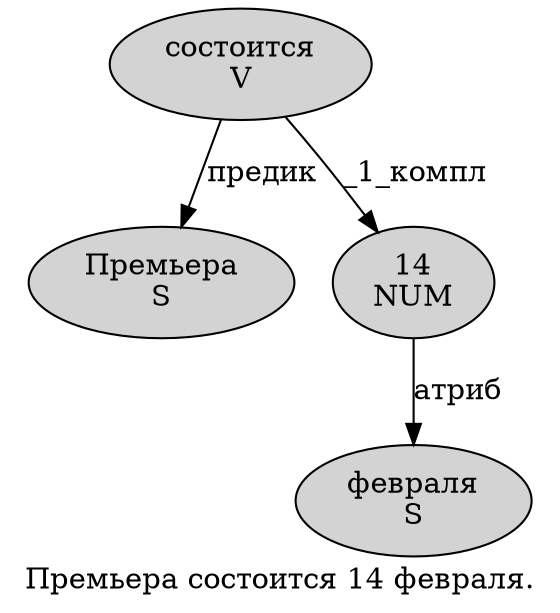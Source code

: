 digraph SENTENCE_217 {
	graph [label="Премьера состоится 14 февраля."]
	node [style=filled]
		0 [label="Премьера
S" color="" fillcolor=lightgray penwidth=1 shape=ellipse]
		1 [label="состоится
V" color="" fillcolor=lightgray penwidth=1 shape=ellipse]
		2 [label="14
NUM" color="" fillcolor=lightgray penwidth=1 shape=ellipse]
		3 [label="февраля
S" color="" fillcolor=lightgray penwidth=1 shape=ellipse]
			2 -> 3 [label="атриб"]
			1 -> 0 [label="предик"]
			1 -> 2 [label="_1_компл"]
}